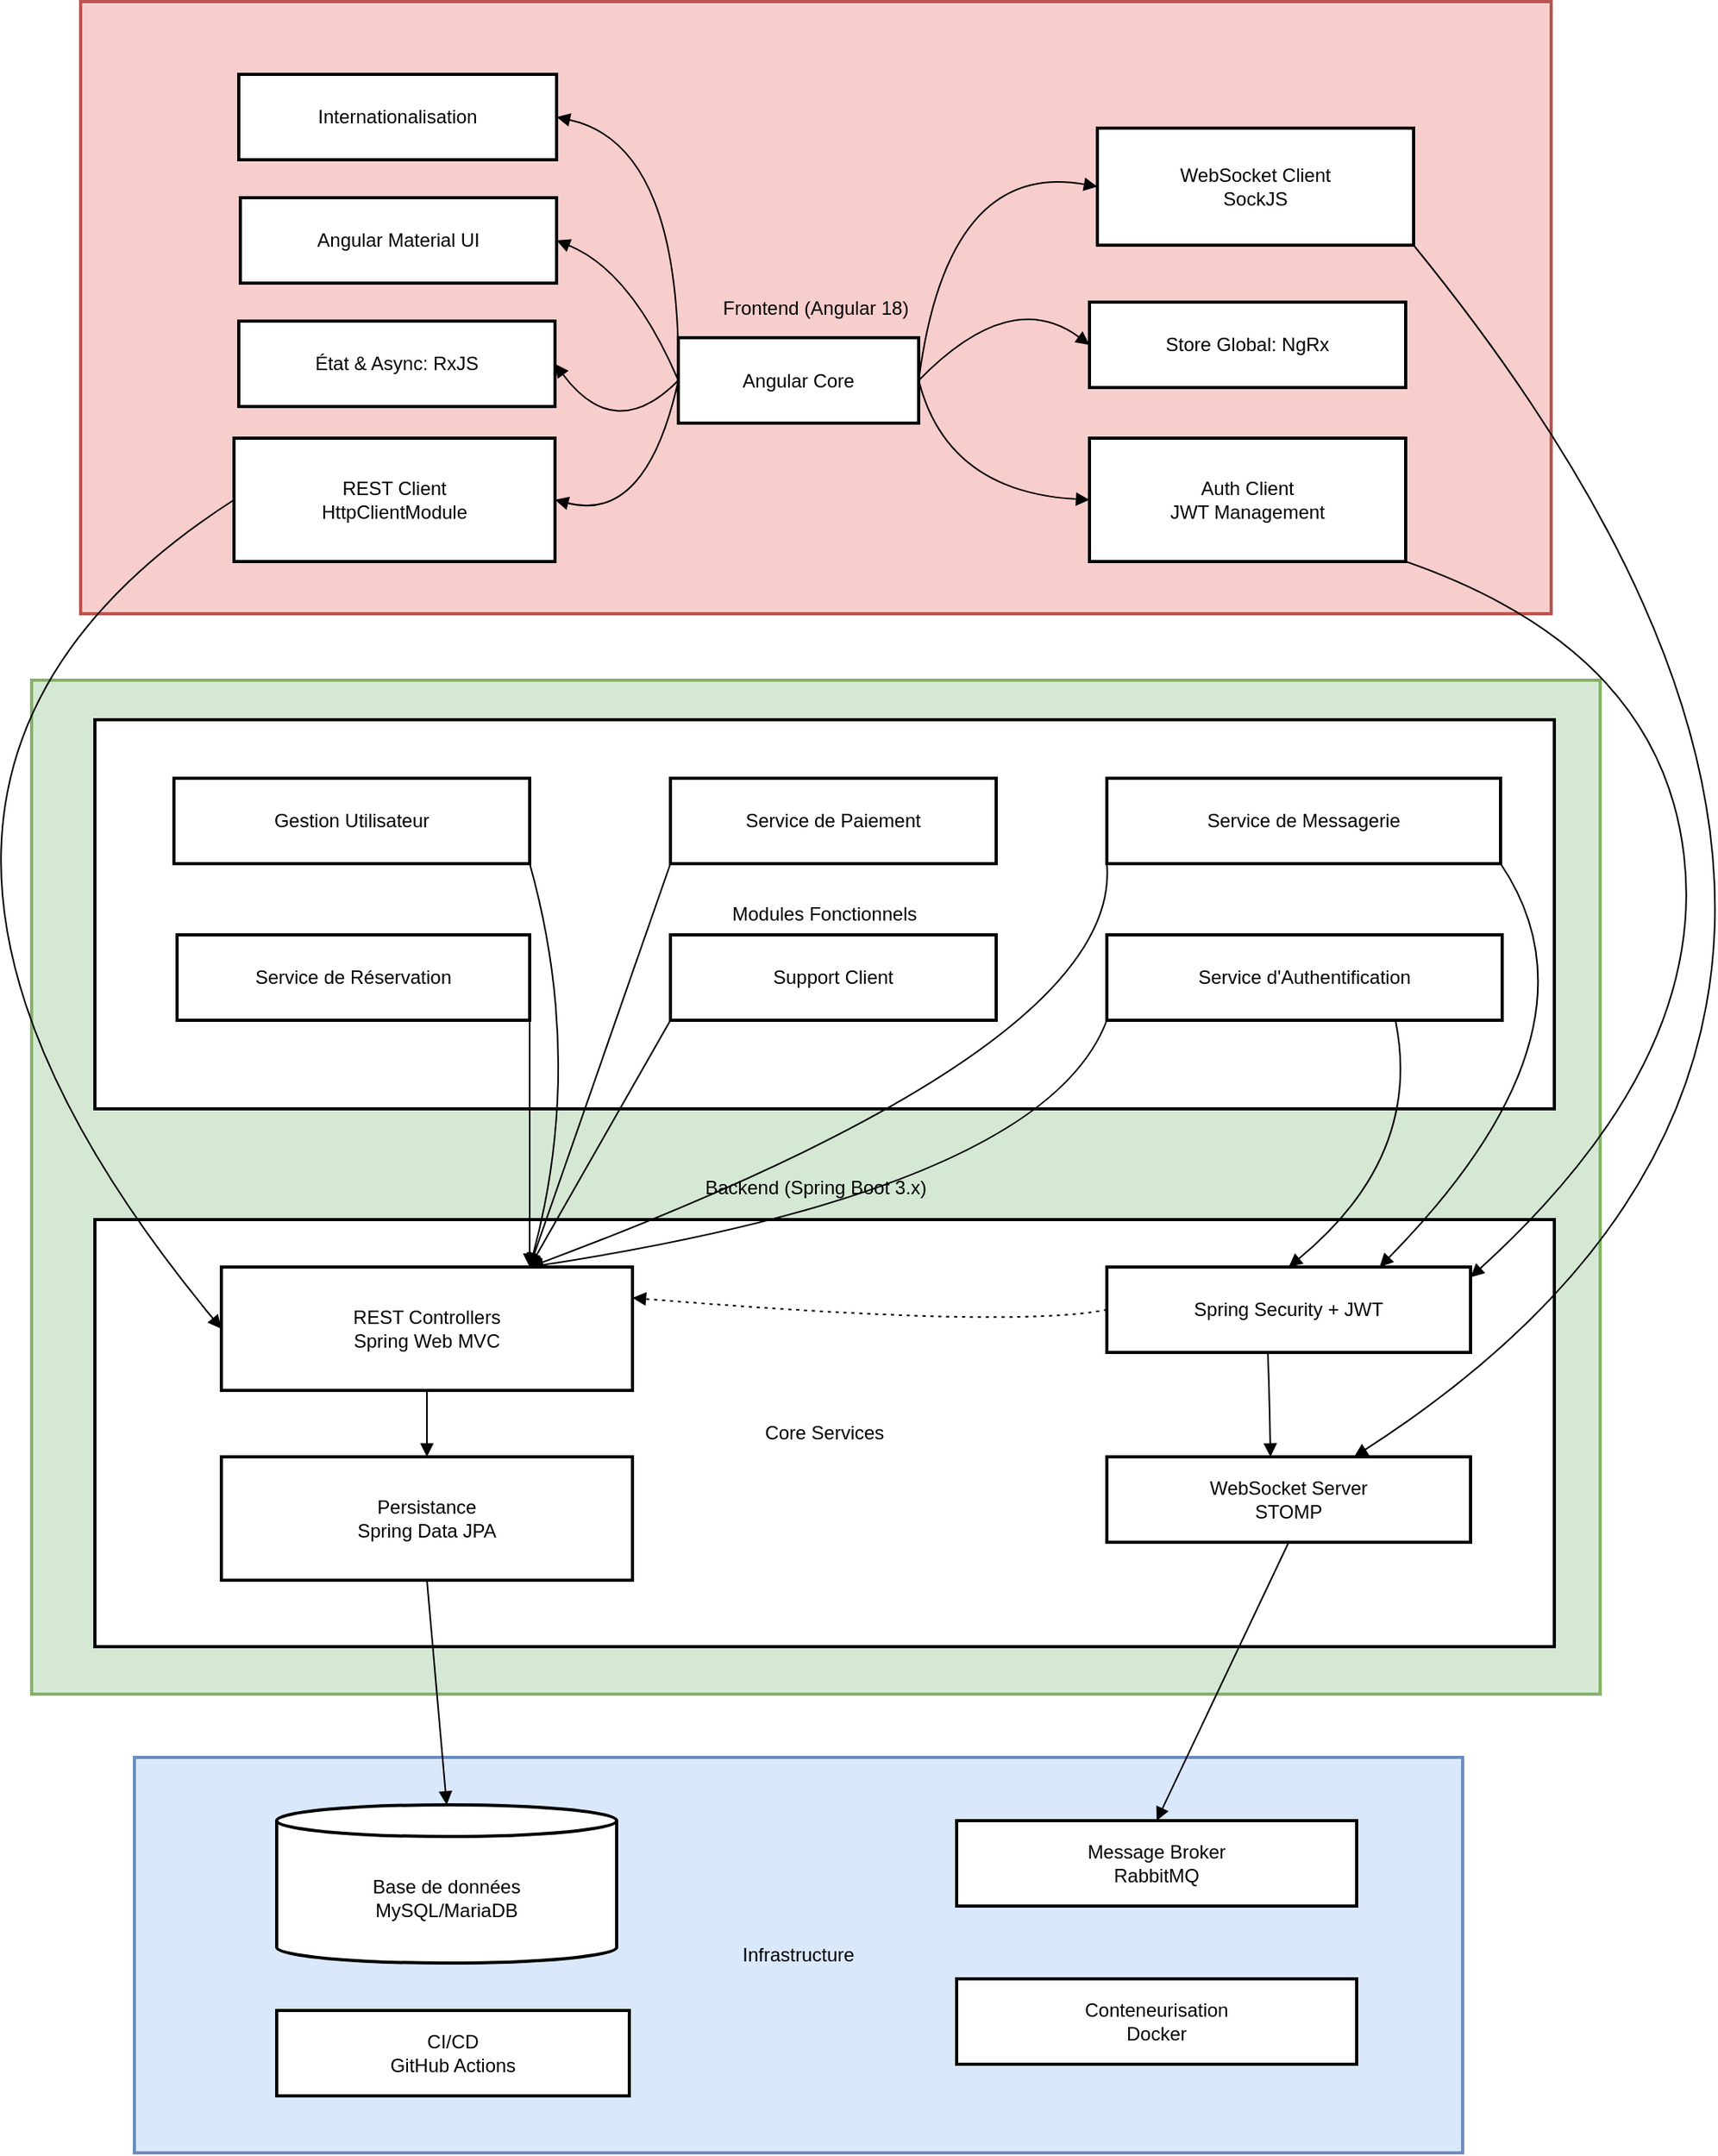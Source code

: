 <mxfile version="26.2.12">
  <diagram name="Page-1" id="y5YR8cmAiukMwo3ruBmM">
    <mxGraphModel dx="2380" dy="2421" grid="1" gridSize="10" guides="1" tooltips="1" connect="1" arrows="1" fold="1" page="1" pageScale="1" pageWidth="827" pageHeight="1169" math="0" shadow="0">
      <root>
        <mxCell id="0" />
        <mxCell id="1" parent="0" />
        <mxCell id="YnXwEp5NUmMRk1qSZFUg-98" value="Infrastructure" style="whiteSpace=wrap;strokeWidth=2;fillColor=#dae8fc;strokeColor=#6c8ebf;" vertex="1" parent="1">
          <mxGeometry x="775" y="830" width="840" height="250" as="geometry" />
        </mxCell>
        <mxCell id="YnXwEp5NUmMRk1qSZFUg-99" value="Backend (Spring Boot 3.x)" style="whiteSpace=wrap;strokeWidth=2;fillColor=#d5e8d4;strokeColor=#82b366;" vertex="1" parent="1">
          <mxGeometry x="710" y="149" width="992" height="641" as="geometry" />
        </mxCell>
        <mxCell id="YnXwEp5NUmMRk1qSZFUg-100" value="Core Services" style="whiteSpace=wrap;strokeWidth=2;" vertex="1" parent="1">
          <mxGeometry x="750" y="490" width="923" height="270" as="geometry" />
        </mxCell>
        <mxCell id="YnXwEp5NUmMRk1qSZFUg-101" value="Modules Fonctionnels" style="whiteSpace=wrap;strokeWidth=2;" vertex="1" parent="1">
          <mxGeometry x="750" y="174" width="923" height="246" as="geometry" />
        </mxCell>
        <mxCell id="YnXwEp5NUmMRk1qSZFUg-111" value="Service d&#39;Authentification" style="whiteSpace=wrap;strokeWidth=2;" vertex="1" parent="1">
          <mxGeometry x="1390" y="310" width="250" height="54" as="geometry" />
        </mxCell>
        <mxCell id="YnXwEp5NUmMRk1qSZFUg-112" value="Service de Réservation" style="whiteSpace=wrap;strokeWidth=2;" vertex="1" parent="1">
          <mxGeometry x="802" y="310" width="223" height="54" as="geometry" />
        </mxCell>
        <mxCell id="YnXwEp5NUmMRk1qSZFUg-113" value="Gestion Utilisateur" style="whiteSpace=wrap;strokeWidth=2;" vertex="1" parent="1">
          <mxGeometry x="800" y="211" width="225" height="54" as="geometry" />
        </mxCell>
        <mxCell id="YnXwEp5NUmMRk1qSZFUg-114" value="Service de Paiement" style="whiteSpace=wrap;strokeWidth=2;" vertex="1" parent="1">
          <mxGeometry x="1114" y="211" width="206" height="54" as="geometry" />
        </mxCell>
        <mxCell id="YnXwEp5NUmMRk1qSZFUg-116" value="Service de Messagerie" style="whiteSpace=wrap;strokeWidth=2;" vertex="1" parent="1">
          <mxGeometry x="1390" y="211" width="249" height="54" as="geometry" />
        </mxCell>
        <mxCell id="YnXwEp5NUmMRk1qSZFUg-119" value="WebSocket Server&#xa;STOMP" style="whiteSpace=wrap;strokeWidth=2;" vertex="1" parent="1">
          <mxGeometry x="1390" y="640" width="230" height="54" as="geometry" />
        </mxCell>
        <mxCell id="YnXwEp5NUmMRk1qSZFUg-120" value="Persistance&#xa;Spring Data JPA" style="whiteSpace=wrap;strokeWidth=2;" vertex="1" parent="1">
          <mxGeometry x="830" y="640" width="260" height="78" as="geometry" />
        </mxCell>
        <mxCell id="YnXwEp5NUmMRk1qSZFUg-121" value="Message Broker&#xa;RabbitMQ" style="whiteSpace=wrap;strokeWidth=2;" vertex="1" parent="1">
          <mxGeometry x="1295" y="870" width="253" height="54" as="geometry" />
        </mxCell>
        <mxCell id="YnXwEp5NUmMRk1qSZFUg-122" value="Base de données&#xa;MySQL/MariaDB" style="shape=cylinder3;boundedLbl=1;backgroundOutline=1;size=10;strokeWidth=2;whiteSpace=wrap;" vertex="1" parent="1">
          <mxGeometry x="865" y="860" width="215" height="100" as="geometry" />
        </mxCell>
        <mxCell id="YnXwEp5NUmMRk1qSZFUg-123" value="Conteneurisation&#xa;Docker" style="whiteSpace=wrap;strokeWidth=2;" vertex="1" parent="1">
          <mxGeometry x="1295" y="970" width="253" height="54" as="geometry" />
        </mxCell>
        <mxCell id="YnXwEp5NUmMRk1qSZFUg-124" value="CI/CD&#xa;GitHub Actions" style="whiteSpace=wrap;strokeWidth=2;" vertex="1" parent="1">
          <mxGeometry x="865" y="990" width="223" height="54" as="geometry" />
        </mxCell>
        <mxCell id="YnXwEp5NUmMRk1qSZFUg-135" value="" style="curved=1;startArrow=none;endArrow=block;exitX=0.73;exitY=1;entryX=0.5;entryY=0;rounded=0;entryDx=0;entryDy=0;" edge="1" parent="1" source="YnXwEp5NUmMRk1qSZFUg-111" target="YnXwEp5NUmMRk1qSZFUg-117">
          <mxGeometry relative="1" as="geometry">
            <Array as="points">
              <mxPoint x="1590" y="450" />
            </Array>
          </mxGeometry>
        </mxCell>
        <mxCell id="YnXwEp5NUmMRk1qSZFUg-136" value="" style="curved=1;startArrow=none;endArrow=block;exitX=0;exitY=1;entryX=0.75;entryY=0;rounded=0;entryDx=0;entryDy=0;exitDx=0;exitDy=0;" edge="1" parent="1" source="YnXwEp5NUmMRk1qSZFUg-111" target="YnXwEp5NUmMRk1qSZFUg-118">
          <mxGeometry relative="1" as="geometry">
            <Array as="points">
              <mxPoint x="1350" y="470" />
            </Array>
          </mxGeometry>
        </mxCell>
        <mxCell id="YnXwEp5NUmMRk1qSZFUg-137" value="" style="curved=1;startArrow=none;endArrow=block;exitX=1;exitY=1;entryX=0.75;entryY=0;rounded=0;entryDx=0;entryDy=0;exitDx=0;exitDy=0;" edge="1" parent="1" source="YnXwEp5NUmMRk1qSZFUg-112" target="YnXwEp5NUmMRk1qSZFUg-118">
          <mxGeometry relative="1" as="geometry">
            <Array as="points" />
          </mxGeometry>
        </mxCell>
        <mxCell id="YnXwEp5NUmMRk1qSZFUg-138" value="" style="curved=1;startArrow=none;endArrow=block;exitX=1;exitY=1;entryX=0.75;entryY=0;rounded=0;entryDx=0;entryDy=0;exitDx=0;exitDy=0;" edge="1" parent="1" source="YnXwEp5NUmMRk1qSZFUg-113" target="YnXwEp5NUmMRk1qSZFUg-118">
          <mxGeometry relative="1" as="geometry">
            <Array as="points">
              <mxPoint x="1060" y="390" />
            </Array>
          </mxGeometry>
        </mxCell>
        <mxCell id="YnXwEp5NUmMRk1qSZFUg-141" value="" style="curved=1;startArrow=none;endArrow=block;exitX=0;exitY=1;entryX=0.75;entryY=0;rounded=0;exitDx=0;exitDy=0;entryDx=0;entryDy=0;" edge="1" parent="1" source="YnXwEp5NUmMRk1qSZFUg-116" target="YnXwEp5NUmMRk1qSZFUg-118">
          <mxGeometry relative="1" as="geometry">
            <Array as="points">
              <mxPoint x="1400" y="380" />
            </Array>
          </mxGeometry>
        </mxCell>
        <mxCell id="YnXwEp5NUmMRk1qSZFUg-145" value="" style="curved=1;startArrow=none;endArrow=block;exitX=0.5;exitY=1;entryX=0.5;entryY=0;rounded=0;exitDx=0;exitDy=0;" edge="1" parent="1" source="YnXwEp5NUmMRk1qSZFUg-118" target="YnXwEp5NUmMRk1qSZFUg-120">
          <mxGeometry relative="1" as="geometry">
            <Array as="points" />
          </mxGeometry>
        </mxCell>
        <mxCell id="YnXwEp5NUmMRk1qSZFUg-148" value="" style="curved=1;startArrow=none;endArrow=block;exitX=0.42;exitY=1;entryX=0.45;entryY=0;rounded=0;" edge="1" parent="1" source="YnXwEp5NUmMRk1qSZFUg-117" target="YnXwEp5NUmMRk1qSZFUg-119">
          <mxGeometry relative="1" as="geometry">
            <Array as="points">
              <mxPoint x="1491" y="505" />
            </Array>
          </mxGeometry>
        </mxCell>
        <mxCell id="YnXwEp5NUmMRk1qSZFUg-149" value="" style="curved=1;startArrow=none;endArrow=block;exitX=0.5;exitY=1;entryX=0.5;entryY=0;rounded=0;" edge="1" parent="1" source="YnXwEp5NUmMRk1qSZFUg-119" target="YnXwEp5NUmMRk1qSZFUg-121">
          <mxGeometry relative="1" as="geometry">
            <Array as="points" />
          </mxGeometry>
        </mxCell>
        <mxCell id="YnXwEp5NUmMRk1qSZFUg-150" value="" style="curved=1;startArrow=none;endArrow=block;exitX=0.5;exitY=1;entryX=0.5;entryY=0;rounded=0;" edge="1" parent="1" source="YnXwEp5NUmMRk1qSZFUg-120" target="YnXwEp5NUmMRk1qSZFUg-122">
          <mxGeometry relative="1" as="geometry">
            <Array as="points" />
          </mxGeometry>
        </mxCell>
        <mxCell id="YnXwEp5NUmMRk1qSZFUg-151" value="" style="curved=1;dashed=1;dashPattern=2 3;startArrow=none;endArrow=block;exitX=0;exitY=0.5;entryX=1;entryY=0.25;rounded=0;entryDx=0;entryDy=0;exitDx=0;exitDy=0;" edge="1" parent="1" source="YnXwEp5NUmMRk1qSZFUg-117" target="YnXwEp5NUmMRk1qSZFUg-118">
          <mxGeometry relative="1" as="geometry">
            <Array as="points">
              <mxPoint x="1330" y="559" />
            </Array>
          </mxGeometry>
        </mxCell>
        <mxCell id="YnXwEp5NUmMRk1qSZFUg-102" value="Frontend (Angular 18)" style="whiteSpace=wrap;strokeWidth=2;fillColor=#f8cecc;strokeColor=#b85450;" vertex="1" parent="1">
          <mxGeometry x="741" y="-280" width="930" height="387" as="geometry" />
        </mxCell>
        <mxCell id="YnXwEp5NUmMRk1qSZFUg-103" value="Angular Core" style="whiteSpace=wrap;strokeWidth=2;" vertex="1" parent="1">
          <mxGeometry x="1119" y="-67.5" width="152" height="54" as="geometry" />
        </mxCell>
        <mxCell id="YnXwEp5NUmMRk1qSZFUg-105" value="État &amp; Async: RxJS" style="whiteSpace=wrap;strokeWidth=2;" vertex="1" parent="1">
          <mxGeometry x="841" y="-78" width="200" height="54" as="geometry" />
        </mxCell>
        <mxCell id="YnXwEp5NUmMRk1qSZFUg-106" value="Store Global: NgRx" style="whiteSpace=wrap;strokeWidth=2;" vertex="1" parent="1">
          <mxGeometry x="1379" y="-90" width="200" height="54" as="geometry" />
        </mxCell>
        <mxCell id="YnXwEp5NUmMRk1qSZFUg-107" value="Internationalisation" style="whiteSpace=wrap;strokeWidth=2;" vertex="1" parent="1">
          <mxGeometry x="841" y="-234" width="201" height="54" as="geometry" />
        </mxCell>
        <mxCell id="YnXwEp5NUmMRk1qSZFUg-109" value="REST Client&#xa;HttpClientModule" style="whiteSpace=wrap;strokeWidth=2;" vertex="1" parent="1">
          <mxGeometry x="838" y="-4" width="203" height="78" as="geometry" />
        </mxCell>
        <mxCell id="YnXwEp5NUmMRk1qSZFUg-110" value="Auth Client&#xa;JWT Management" style="whiteSpace=wrap;strokeWidth=2;" vertex="1" parent="1">
          <mxGeometry x="1379" y="-4" width="200" height="78" as="geometry" />
        </mxCell>
        <mxCell id="YnXwEp5NUmMRk1qSZFUg-126" value="" style="curved=1;startArrow=none;endArrow=block;exitX=0;exitY=0.5;entryX=1;entryY=0.5;rounded=0;exitDx=0;exitDy=0;entryDx=0;entryDy=0;" edge="1" parent="1" source="YnXwEp5NUmMRk1qSZFUg-103" target="YnXwEp5NUmMRk1qSZFUg-105">
          <mxGeometry relative="1" as="geometry">
            <Array as="points">
              <mxPoint x="1079" />
            </Array>
          </mxGeometry>
        </mxCell>
        <mxCell id="YnXwEp5NUmMRk1qSZFUg-127" value="" style="curved=1;startArrow=none;endArrow=block;entryX=0;entryY=0.5;rounded=0;entryDx=0;entryDy=0;exitX=1;exitY=0.5;exitDx=0;exitDy=0;" edge="1" parent="1" source="YnXwEp5NUmMRk1qSZFUg-103" target="YnXwEp5NUmMRk1qSZFUg-106">
          <mxGeometry relative="1" as="geometry">
            <Array as="points">
              <mxPoint x="1329" y="-100" />
            </Array>
            <mxPoint x="1179" y="-240" as="sourcePoint" />
          </mxGeometry>
        </mxCell>
        <mxCell id="YnXwEp5NUmMRk1qSZFUg-128" value="" style="curved=1;startArrow=none;endArrow=block;exitX=0;exitY=0.5;entryX=1;entryY=0.5;rounded=0;exitDx=0;exitDy=0;entryDx=0;entryDy=0;" edge="1" parent="1" source="YnXwEp5NUmMRk1qSZFUg-103" target="YnXwEp5NUmMRk1qSZFUg-107">
          <mxGeometry relative="1" as="geometry">
            <Array as="points">
              <mxPoint x="1121" y="-190" />
            </Array>
          </mxGeometry>
        </mxCell>
        <mxCell id="YnXwEp5NUmMRk1qSZFUg-129" value="" style="curved=1;startArrow=none;endArrow=block;exitX=1;exitY=0.5;entryX=0;entryY=0.5;rounded=0;entryDx=0;entryDy=0;exitDx=0;exitDy=0;" edge="1" parent="1" source="YnXwEp5NUmMRk1qSZFUg-103" target="YnXwEp5NUmMRk1qSZFUg-108">
          <mxGeometry relative="1" as="geometry">
            <Array as="points">
              <mxPoint x="1289" y="-180" />
            </Array>
          </mxGeometry>
        </mxCell>
        <mxCell id="YnXwEp5NUmMRk1qSZFUg-130" value="" style="curved=1;startArrow=none;endArrow=block;entryX=1;entryY=0.5;rounded=0;entryDx=0;entryDy=0;exitX=0;exitY=0.5;exitDx=0;exitDy=0;" edge="1" parent="1" source="YnXwEp5NUmMRk1qSZFUg-103" target="YnXwEp5NUmMRk1qSZFUg-109">
          <mxGeometry relative="1" as="geometry">
            <Array as="points">
              <mxPoint x="1099" y="50" />
            </Array>
            <mxPoint x="1119" y="-50" as="sourcePoint" />
          </mxGeometry>
        </mxCell>
        <mxCell id="YnXwEp5NUmMRk1qSZFUg-131" value="" style="curved=1;startArrow=none;endArrow=block;entryX=0;entryY=0.5;rounded=0;entryDx=0;entryDy=0;exitX=1;exitY=0.5;exitDx=0;exitDy=0;" edge="1" parent="1" source="YnXwEp5NUmMRk1qSZFUg-103" target="YnXwEp5NUmMRk1qSZFUg-110">
          <mxGeometry relative="1" as="geometry">
            <Array as="points">
              <mxPoint x="1289" y="30" />
            </Array>
            <mxPoint x="1181" y="-260" as="sourcePoint" />
          </mxGeometry>
        </mxCell>
        <mxCell id="YnXwEp5NUmMRk1qSZFUg-132" value="" style="curved=1;startArrow=none;endArrow=block;exitX=1;exitY=1;entryX=0.68;entryY=0;rounded=0;exitDx=0;exitDy=0;" edge="1" parent="1" source="YnXwEp5NUmMRk1qSZFUg-108" target="YnXwEp5NUmMRk1qSZFUg-119">
          <mxGeometry relative="1" as="geometry">
            <Array as="points">
              <mxPoint x="1980" y="360" />
            </Array>
          </mxGeometry>
        </mxCell>
        <mxCell id="YnXwEp5NUmMRk1qSZFUg-133" value="" style="curved=1;startArrow=none;endArrow=block;exitX=0;exitY=0.5;entryX=0;entryY=0.5;rounded=0;exitDx=0;exitDy=0;entryDx=0;entryDy=0;" edge="1" parent="1" source="YnXwEp5NUmMRk1qSZFUg-109" target="YnXwEp5NUmMRk1qSZFUg-118">
          <mxGeometry relative="1" as="geometry">
            <Array as="points">
              <mxPoint x="550" y="220" />
            </Array>
          </mxGeometry>
        </mxCell>
        <mxCell id="YnXwEp5NUmMRk1qSZFUg-134" value="" style="curved=1;startArrow=none;endArrow=block;exitX=1;exitY=1;entryX=1;entryY=0.12;rounded=0;exitDx=0;exitDy=0;" edge="1" parent="1" source="YnXwEp5NUmMRk1qSZFUg-110" target="YnXwEp5NUmMRk1qSZFUg-117">
          <mxGeometry relative="1" as="geometry">
            <Array as="points">
              <mxPoint x="1740" y="130" />
              <mxPoint x="1770" y="390" />
            </Array>
          </mxGeometry>
        </mxCell>
        <mxCell id="YnXwEp5NUmMRk1qSZFUg-156" value="" style="curved=1;startArrow=none;endArrow=block;exitX=0;exitY=1;entryX=0.75;entryY=0;rounded=0;entryDx=0;entryDy=0;exitDx=0;exitDy=0;" edge="1" parent="1" source="YnXwEp5NUmMRk1qSZFUg-115" target="YnXwEp5NUmMRk1qSZFUg-118">
          <mxGeometry relative="1" as="geometry">
            <Array as="points" />
            <mxPoint x="995" y="265" as="sourcePoint" />
            <mxPoint x="957" y="640" as="targetPoint" />
          </mxGeometry>
        </mxCell>
        <mxCell id="YnXwEp5NUmMRk1qSZFUg-118" value="REST Controllers&#xa;Spring Web MVC" style="whiteSpace=wrap;strokeWidth=2;" vertex="1" parent="1">
          <mxGeometry x="830" y="520" width="260" height="78" as="geometry" />
        </mxCell>
        <mxCell id="YnXwEp5NUmMRk1qSZFUg-157" value="" style="curved=1;startArrow=none;endArrow=block;exitX=1;exitY=1;entryX=0.75;entryY=0;rounded=0;exitDx=0;exitDy=0;entryDx=0;entryDy=0;" edge="1" parent="1" source="YnXwEp5NUmMRk1qSZFUg-116" target="YnXwEp5NUmMRk1qSZFUg-117">
          <mxGeometry relative="1" as="geometry">
            <Array as="points">
              <mxPoint x="1710" y="370" />
            </Array>
            <mxPoint x="1513" y="265" as="sourcePoint" />
            <mxPoint x="1517" y="554" as="targetPoint" />
          </mxGeometry>
        </mxCell>
        <mxCell id="YnXwEp5NUmMRk1qSZFUg-117" value="Spring Security + JWT" style="whiteSpace=wrap;strokeWidth=2;" vertex="1" parent="1">
          <mxGeometry x="1390" y="520" width="230" height="54" as="geometry" />
        </mxCell>
        <mxCell id="YnXwEp5NUmMRk1qSZFUg-158" value="" style="curved=1;startArrow=none;endArrow=block;exitX=0;exitY=1;entryX=0.75;entryY=0;rounded=0;entryDx=0;entryDy=0;exitDx=0;exitDy=0;" edge="1" parent="1" source="YnXwEp5NUmMRk1qSZFUg-114" target="YnXwEp5NUmMRk1qSZFUg-118">
          <mxGeometry relative="1" as="geometry">
            <Array as="points" />
            <mxPoint x="1182" y="265" as="sourcePoint" />
            <mxPoint x="1025" y="520" as="targetPoint" />
          </mxGeometry>
        </mxCell>
        <mxCell id="YnXwEp5NUmMRk1qSZFUg-115" value="Support Client" style="whiteSpace=wrap;strokeWidth=2;" vertex="1" parent="1">
          <mxGeometry x="1114" y="310" width="206" height="54" as="geometry" />
        </mxCell>
        <mxCell id="YnXwEp5NUmMRk1qSZFUg-108" value="WebSocket Client&#xa;SockJS" style="whiteSpace=wrap;strokeWidth=2;" vertex="1" parent="1">
          <mxGeometry x="1384" y="-200" width="200" height="74" as="geometry" />
        </mxCell>
        <mxCell id="YnXwEp5NUmMRk1qSZFUg-160" value="" style="curved=1;startArrow=none;endArrow=block;entryX=1;entryY=0.5;rounded=0;entryDx=0;entryDy=0;exitX=0;exitY=0.5;exitDx=0;exitDy=0;" edge="1" parent="1" source="YnXwEp5NUmMRk1qSZFUg-103" target="YnXwEp5NUmMRk1qSZFUg-104">
          <mxGeometry relative="1" as="geometry">
            <Array as="points">
              <mxPoint x="1089" y="-110" />
            </Array>
            <mxPoint x="1119" y="-40" as="sourcePoint" />
            <mxPoint x="642" y="-39" as="targetPoint" />
          </mxGeometry>
        </mxCell>
        <mxCell id="YnXwEp5NUmMRk1qSZFUg-104" value="Angular Material UI" style="whiteSpace=wrap;strokeWidth=2;" vertex="1" parent="1">
          <mxGeometry x="842" y="-156" width="200" height="54" as="geometry" />
        </mxCell>
      </root>
    </mxGraphModel>
  </diagram>
</mxfile>
